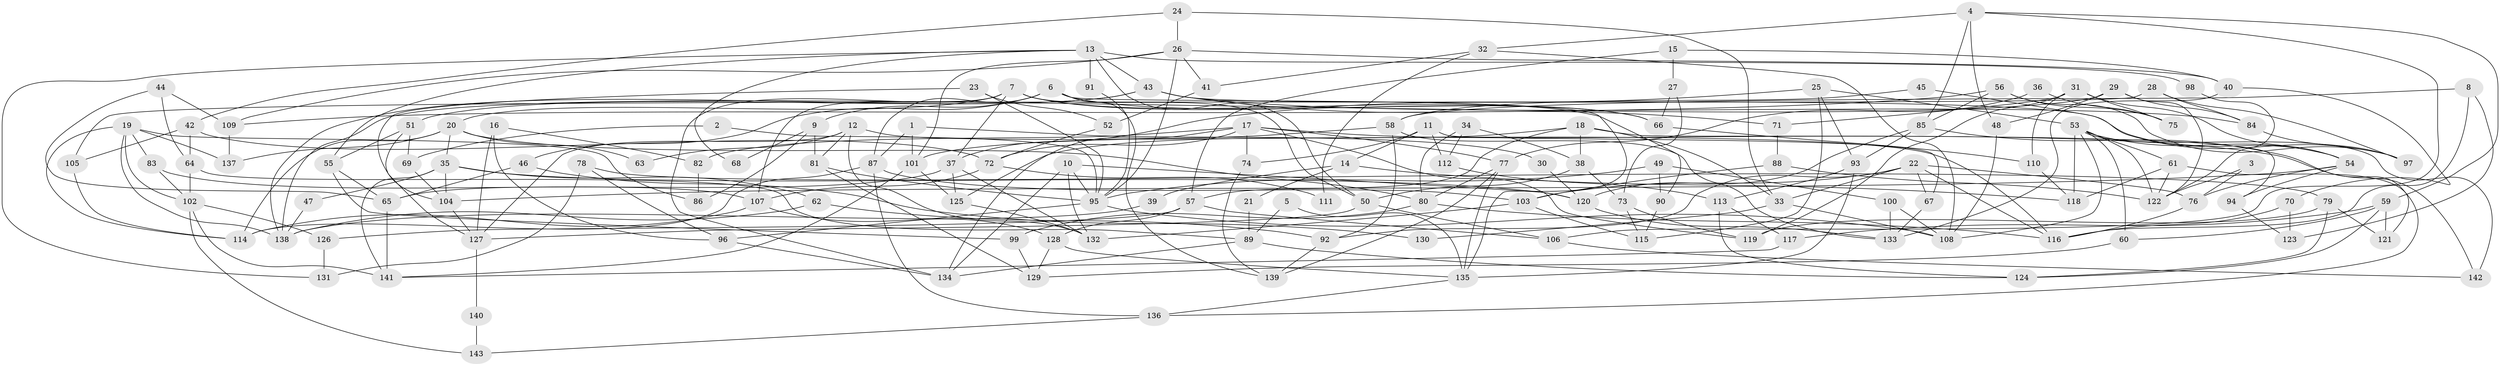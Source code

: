 // coarse degree distribution, {14: 0.034482758620689655, 5: 0.1896551724137931, 13: 0.017241379310344827, 7: 0.10344827586206896, 10: 0.05172413793103448, 8: 0.06896551724137931, 4: 0.15517241379310345, 9: 0.05172413793103448, 11: 0.034482758620689655, 2: 0.06896551724137931, 6: 0.05172413793103448, 3: 0.15517241379310345, 12: 0.017241379310344827}
// Generated by graph-tools (version 1.1) at 2025/51/03/04/25 22:51:13]
// undirected, 143 vertices, 286 edges
graph export_dot {
  node [color=gray90,style=filled];
  1;
  2;
  3;
  4;
  5;
  6;
  7;
  8;
  9;
  10;
  11;
  12;
  13;
  14;
  15;
  16;
  17;
  18;
  19;
  20;
  21;
  22;
  23;
  24;
  25;
  26;
  27;
  28;
  29;
  30;
  31;
  32;
  33;
  34;
  35;
  36;
  37;
  38;
  39;
  40;
  41;
  42;
  43;
  44;
  45;
  46;
  47;
  48;
  49;
  50;
  51;
  52;
  53;
  54;
  55;
  56;
  57;
  58;
  59;
  60;
  61;
  62;
  63;
  64;
  65;
  66;
  67;
  68;
  69;
  70;
  71;
  72;
  73;
  74;
  75;
  76;
  77;
  78;
  79;
  80;
  81;
  82;
  83;
  84;
  85;
  86;
  87;
  88;
  89;
  90;
  91;
  92;
  93;
  94;
  95;
  96;
  97;
  98;
  99;
  100;
  101;
  102;
  103;
  104;
  105;
  106;
  107;
  108;
  109;
  110;
  111;
  112;
  113;
  114;
  115;
  116;
  117;
  118;
  119;
  120;
  121;
  122;
  123;
  124;
  125;
  126;
  127;
  128;
  129;
  130;
  131;
  132;
  133;
  134;
  135;
  136;
  137;
  138;
  139;
  140;
  141;
  142;
  143;
  1 -- 87;
  1 -- 101;
  1 -- 30;
  2 -- 69;
  2 -- 95;
  3 -- 76;
  3 -- 122;
  4 -- 59;
  4 -- 85;
  4 -- 32;
  4 -- 48;
  4 -- 106;
  5 -- 89;
  5 -- 135;
  6 -- 87;
  6 -- 66;
  6 -- 9;
  6 -- 46;
  6 -- 135;
  6 -- 139;
  7 -- 37;
  7 -- 20;
  7 -- 50;
  7 -- 66;
  7 -- 90;
  7 -- 107;
  7 -- 134;
  8 -- 116;
  8 -- 58;
  8 -- 123;
  9 -- 81;
  9 -- 68;
  9 -- 86;
  10 -- 95;
  10 -- 134;
  10 -- 120;
  10 -- 132;
  11 -- 67;
  11 -- 112;
  11 -- 14;
  11 -- 74;
  12 -- 127;
  12 -- 132;
  12 -- 63;
  12 -- 81;
  12 -- 116;
  13 -- 50;
  13 -- 55;
  13 -- 43;
  13 -- 68;
  13 -- 91;
  13 -- 98;
  13 -- 131;
  14 -- 118;
  14 -- 21;
  14 -- 39;
  15 -- 40;
  15 -- 27;
  15 -- 57;
  16 -- 96;
  16 -- 127;
  16 -- 82;
  17 -- 72;
  17 -- 74;
  17 -- 77;
  17 -- 82;
  17 -- 119;
  17 -- 134;
  17 -- 142;
  18 -- 33;
  18 -- 57;
  18 -- 38;
  18 -- 94;
  18 -- 125;
  19 -- 86;
  19 -- 137;
  19 -- 83;
  19 -- 102;
  19 -- 114;
  19 -- 138;
  20 -- 35;
  20 -- 114;
  20 -- 63;
  20 -- 80;
  20 -- 137;
  21 -- 89;
  22 -- 76;
  22 -- 116;
  22 -- 33;
  22 -- 67;
  22 -- 92;
  22 -- 103;
  23 -- 52;
  23 -- 95;
  23 -- 104;
  24 -- 33;
  24 -- 26;
  24 -- 42;
  25 -- 93;
  25 -- 53;
  25 -- 37;
  25 -- 115;
  26 -- 109;
  26 -- 101;
  26 -- 40;
  26 -- 41;
  26 -- 95;
  27 -- 66;
  27 -- 73;
  28 -- 84;
  28 -- 105;
  28 -- 97;
  29 -- 48;
  29 -- 84;
  29 -- 122;
  29 -- 138;
  30 -- 120;
  31 -- 54;
  31 -- 119;
  31 -- 71;
  31 -- 75;
  31 -- 110;
  32 -- 108;
  32 -- 41;
  32 -- 111;
  33 -- 108;
  33 -- 130;
  34 -- 80;
  34 -- 38;
  34 -- 112;
  35 -- 62;
  35 -- 141;
  35 -- 47;
  35 -- 104;
  35 -- 120;
  36 -- 77;
  36 -- 75;
  37 -- 132;
  37 -- 65;
  37 -- 125;
  38 -- 50;
  38 -- 73;
  39 -- 138;
  40 -- 70;
  40 -- 133;
  41 -- 52;
  42 -- 64;
  42 -- 72;
  42 -- 105;
  43 -- 138;
  43 -- 51;
  43 -- 71;
  43 -- 84;
  43 -- 97;
  44 -- 65;
  44 -- 64;
  44 -- 109;
  45 -- 54;
  45 -- 58;
  46 -- 65;
  46 -- 130;
  47 -- 138;
  48 -- 108;
  49 -- 90;
  49 -- 100;
  49 -- 95;
  50 -- 106;
  50 -- 127;
  51 -- 127;
  51 -- 55;
  51 -- 69;
  52 -- 72;
  53 -- 61;
  53 -- 122;
  53 -- 54;
  53 -- 60;
  53 -- 108;
  53 -- 118;
  53 -- 142;
  54 -- 104;
  54 -- 76;
  54 -- 94;
  55 -- 65;
  55 -- 99;
  56 -- 97;
  56 -- 85;
  56 -- 75;
  56 -- 109;
  57 -- 106;
  57 -- 126;
  57 -- 128;
  58 -- 92;
  58 -- 133;
  58 -- 101;
  59 -- 117;
  59 -- 60;
  59 -- 121;
  59 -- 124;
  60 -- 129;
  61 -- 136;
  61 -- 122;
  61 -- 118;
  62 -- 138;
  62 -- 92;
  64 -- 89;
  64 -- 102;
  65 -- 141;
  66 -- 110;
  67 -- 133;
  69 -- 104;
  70 -- 123;
  70 -- 116;
  71 -- 88;
  72 -- 107;
  72 -- 111;
  73 -- 115;
  73 -- 119;
  74 -- 139;
  76 -- 116;
  77 -- 80;
  77 -- 135;
  77 -- 139;
  78 -- 131;
  78 -- 96;
  78 -- 79;
  79 -- 119;
  79 -- 121;
  79 -- 124;
  80 -- 99;
  80 -- 116;
  81 -- 95;
  81 -- 129;
  82 -- 86;
  83 -- 107;
  83 -- 102;
  84 -- 97;
  85 -- 120;
  85 -- 121;
  85 -- 93;
  87 -- 114;
  87 -- 103;
  87 -- 136;
  88 -- 103;
  88 -- 122;
  89 -- 134;
  89 -- 124;
  90 -- 115;
  91 -- 95;
  92 -- 139;
  93 -- 135;
  93 -- 113;
  94 -- 123;
  95 -- 96;
  95 -- 108;
  96 -- 134;
  98 -- 122;
  99 -- 129;
  100 -- 108;
  100 -- 133;
  101 -- 125;
  101 -- 141;
  102 -- 126;
  102 -- 141;
  102 -- 143;
  103 -- 132;
  103 -- 115;
  104 -- 127;
  105 -- 114;
  106 -- 142;
  107 -- 128;
  107 -- 114;
  109 -- 137;
  110 -- 118;
  112 -- 113;
  113 -- 124;
  113 -- 117;
  117 -- 141;
  120 -- 133;
  125 -- 132;
  126 -- 131;
  127 -- 140;
  128 -- 135;
  128 -- 129;
  135 -- 136;
  136 -- 143;
  140 -- 143;
}
